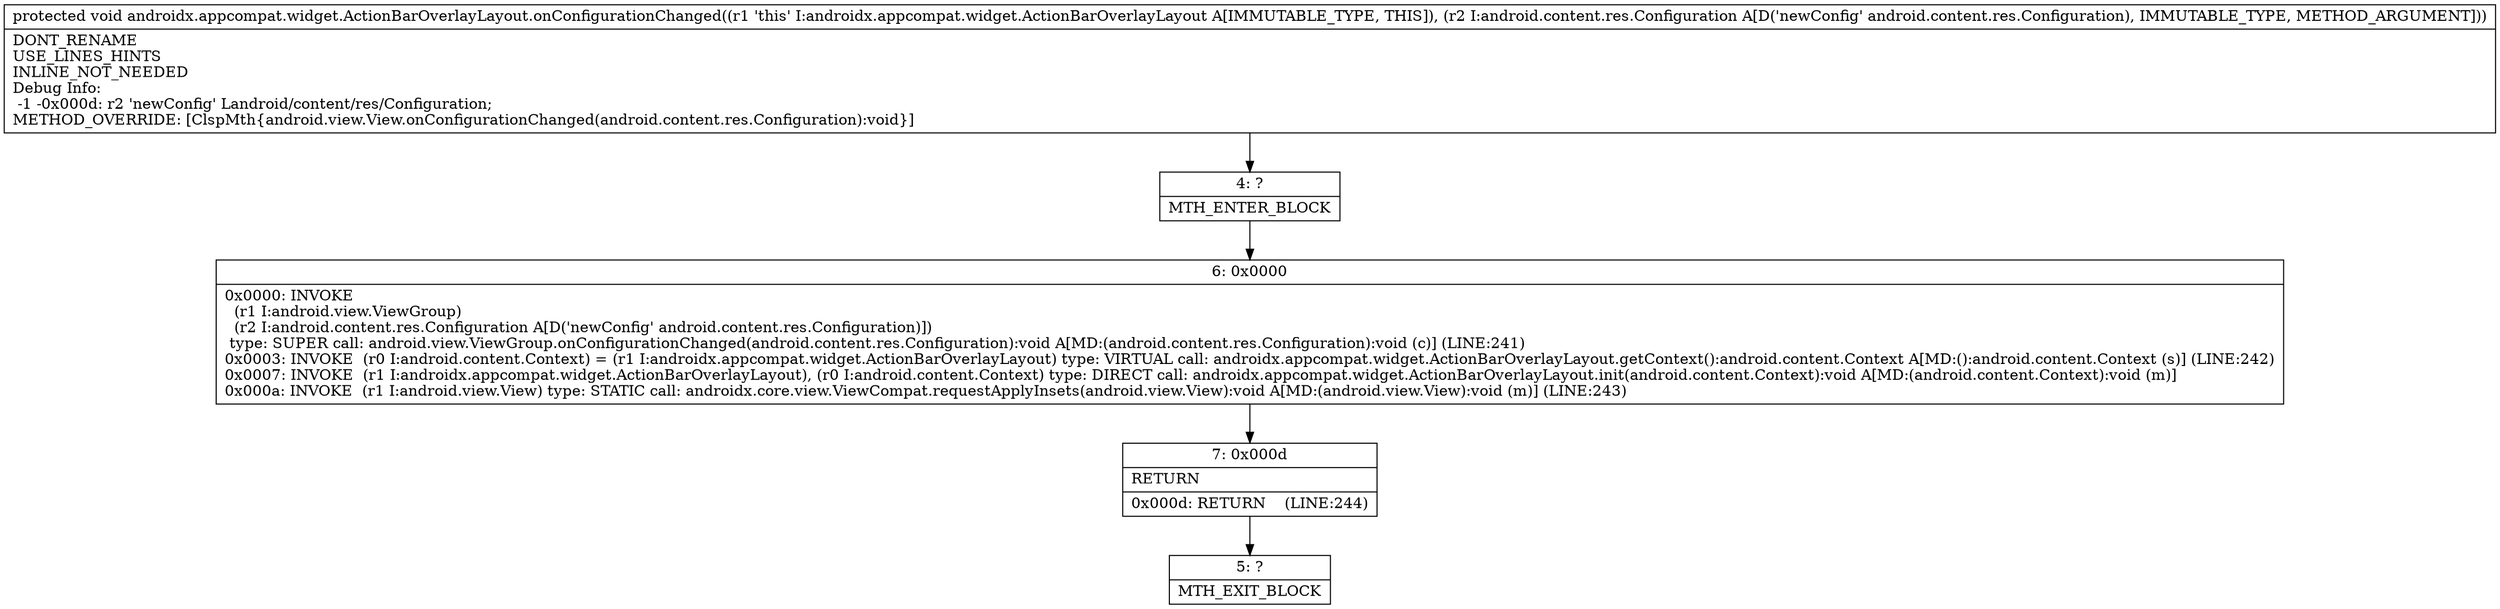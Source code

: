 digraph "CFG forandroidx.appcompat.widget.ActionBarOverlayLayout.onConfigurationChanged(Landroid\/content\/res\/Configuration;)V" {
Node_4 [shape=record,label="{4\:\ ?|MTH_ENTER_BLOCK\l}"];
Node_6 [shape=record,label="{6\:\ 0x0000|0x0000: INVOKE  \l  (r1 I:android.view.ViewGroup)\l  (r2 I:android.content.res.Configuration A[D('newConfig' android.content.res.Configuration)])\l type: SUPER call: android.view.ViewGroup.onConfigurationChanged(android.content.res.Configuration):void A[MD:(android.content.res.Configuration):void (c)] (LINE:241)\l0x0003: INVOKE  (r0 I:android.content.Context) = (r1 I:androidx.appcompat.widget.ActionBarOverlayLayout) type: VIRTUAL call: androidx.appcompat.widget.ActionBarOverlayLayout.getContext():android.content.Context A[MD:():android.content.Context (s)] (LINE:242)\l0x0007: INVOKE  (r1 I:androidx.appcompat.widget.ActionBarOverlayLayout), (r0 I:android.content.Context) type: DIRECT call: androidx.appcompat.widget.ActionBarOverlayLayout.init(android.content.Context):void A[MD:(android.content.Context):void (m)]\l0x000a: INVOKE  (r1 I:android.view.View) type: STATIC call: androidx.core.view.ViewCompat.requestApplyInsets(android.view.View):void A[MD:(android.view.View):void (m)] (LINE:243)\l}"];
Node_7 [shape=record,label="{7\:\ 0x000d|RETURN\l|0x000d: RETURN    (LINE:244)\l}"];
Node_5 [shape=record,label="{5\:\ ?|MTH_EXIT_BLOCK\l}"];
MethodNode[shape=record,label="{protected void androidx.appcompat.widget.ActionBarOverlayLayout.onConfigurationChanged((r1 'this' I:androidx.appcompat.widget.ActionBarOverlayLayout A[IMMUTABLE_TYPE, THIS]), (r2 I:android.content.res.Configuration A[D('newConfig' android.content.res.Configuration), IMMUTABLE_TYPE, METHOD_ARGUMENT]))  | DONT_RENAME\lUSE_LINES_HINTS\lINLINE_NOT_NEEDED\lDebug Info:\l  \-1 \-0x000d: r2 'newConfig' Landroid\/content\/res\/Configuration;\lMETHOD_OVERRIDE: [ClspMth\{android.view.View.onConfigurationChanged(android.content.res.Configuration):void\}]\l}"];
MethodNode -> Node_4;Node_4 -> Node_6;
Node_6 -> Node_7;
Node_7 -> Node_5;
}


